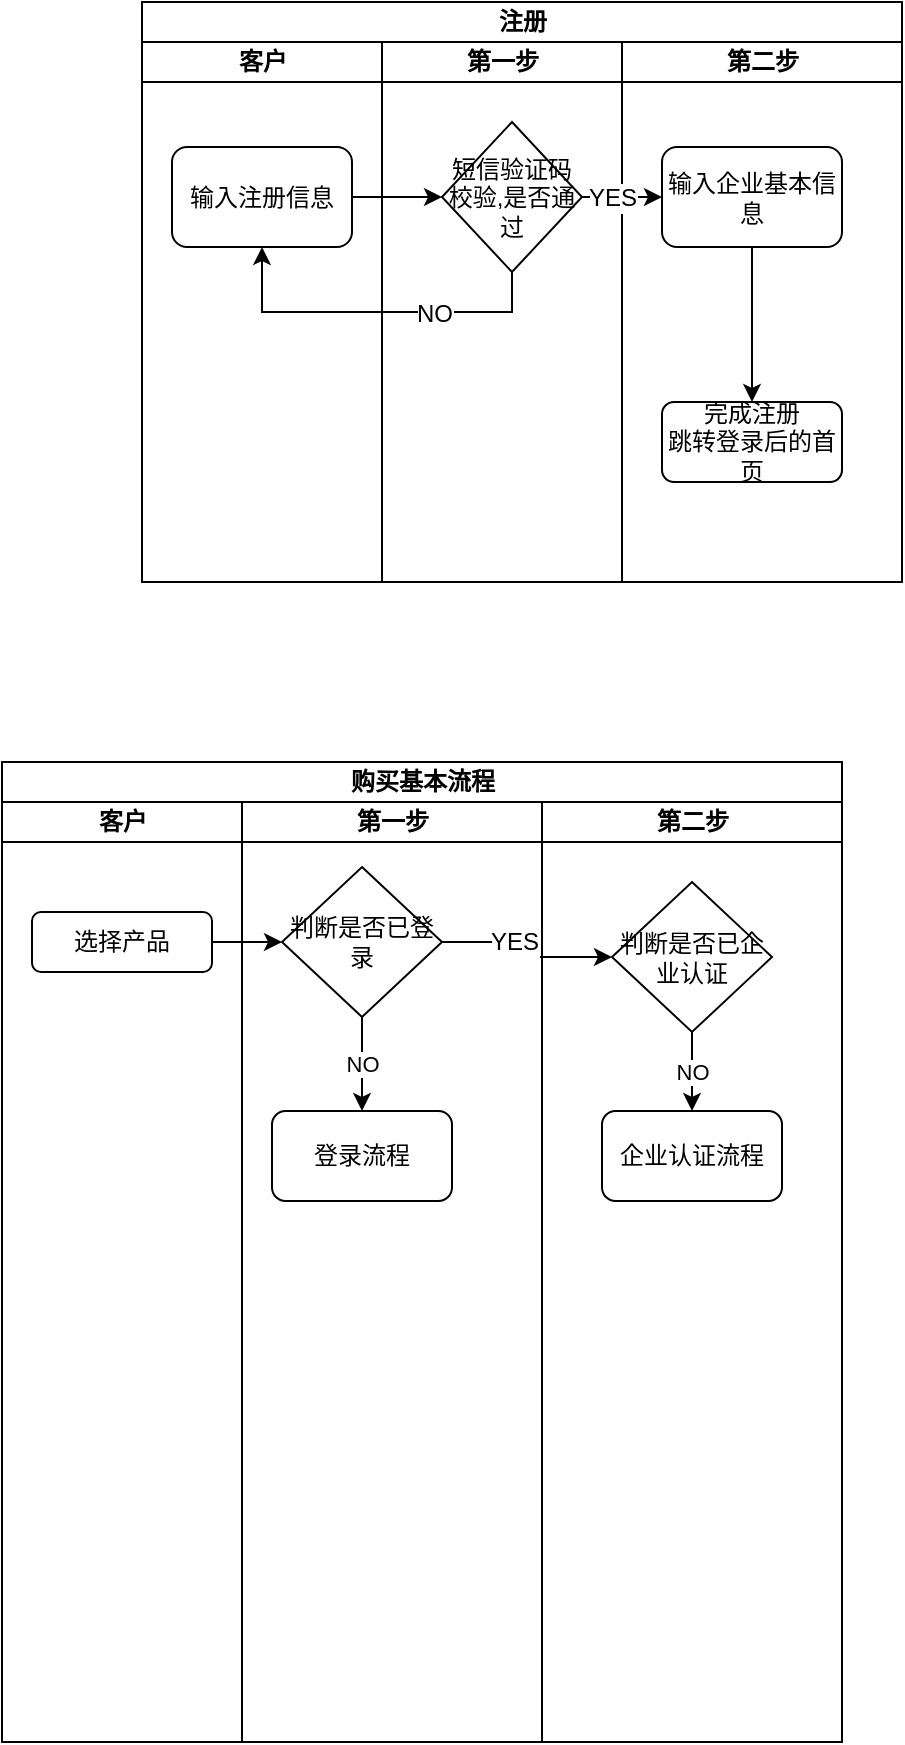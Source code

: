 <mxfile version="12.3.6" type="github" pages="1">
  <diagram id="7Ek2xZR4nPy_wMrCUxnE" name="Page-1">
    <mxGraphModel dx="1020" dy="529" grid="1" gridSize="10" guides="1" tooltips="1" connect="1" arrows="1" fold="1" page="1" pageScale="1" pageWidth="827" pageHeight="1169" math="0" shadow="0">
      <root>
        <mxCell id="0"/>
        <mxCell id="1" parent="0"/>
        <mxCell id="ooyu_5q9b6Pn2j3Tplhq-1" value="注册" style="swimlane;html=1;childLayout=stackLayout;resizeParent=1;resizeParentMax=0;startSize=20;" vertex="1" parent="1">
          <mxGeometry x="220" y="30" width="380" height="290" as="geometry"/>
        </mxCell>
        <mxCell id="ooyu_5q9b6Pn2j3Tplhq-2" value="客户" style="swimlane;html=1;startSize=20;" vertex="1" parent="ooyu_5q9b6Pn2j3Tplhq-1">
          <mxGeometry y="20" width="120" height="270" as="geometry"/>
        </mxCell>
        <mxCell id="ooyu_5q9b6Pn2j3Tplhq-6" value="输入注册信息" style="rounded=1;whiteSpace=wrap;html=1;" vertex="1" parent="ooyu_5q9b6Pn2j3Tplhq-2">
          <mxGeometry x="15" y="52.5" width="90" height="50" as="geometry"/>
        </mxCell>
        <mxCell id="ooyu_5q9b6Pn2j3Tplhq-3" value="第一步" style="swimlane;html=1;startSize=20;" vertex="1" parent="ooyu_5q9b6Pn2j3Tplhq-1">
          <mxGeometry x="120" y="20" width="120" height="270" as="geometry"/>
        </mxCell>
        <mxCell id="ooyu_5q9b6Pn2j3Tplhq-7" value="短信验证码校验,是否通过" style="rhombus;whiteSpace=wrap;html=1;" vertex="1" parent="ooyu_5q9b6Pn2j3Tplhq-3">
          <mxGeometry x="30" y="40" width="70" height="75" as="geometry"/>
        </mxCell>
        <mxCell id="ooyu_5q9b6Pn2j3Tplhq-4" value="第二步" style="swimlane;html=1;startSize=20;" vertex="1" parent="ooyu_5q9b6Pn2j3Tplhq-1">
          <mxGeometry x="240" y="20" width="140" height="270" as="geometry"/>
        </mxCell>
        <mxCell id="ooyu_5q9b6Pn2j3Tplhq-16" style="edgeStyle=orthogonalEdgeStyle;rounded=0;orthogonalLoop=1;jettySize=auto;html=1;entryX=0.5;entryY=0;entryDx=0;entryDy=0;" edge="1" parent="ooyu_5q9b6Pn2j3Tplhq-4" source="ooyu_5q9b6Pn2j3Tplhq-11" target="ooyu_5q9b6Pn2j3Tplhq-15">
          <mxGeometry relative="1" as="geometry"/>
        </mxCell>
        <mxCell id="ooyu_5q9b6Pn2j3Tplhq-11" value="输入企业基本信息" style="rounded=1;whiteSpace=wrap;html=1;" vertex="1" parent="ooyu_5q9b6Pn2j3Tplhq-4">
          <mxGeometry x="20" y="52.5" width="90" height="50" as="geometry"/>
        </mxCell>
        <mxCell id="ooyu_5q9b6Pn2j3Tplhq-15" value="完成注册&lt;br&gt;跳转登录后的首页" style="rounded=1;whiteSpace=wrap;html=1;" vertex="1" parent="ooyu_5q9b6Pn2j3Tplhq-4">
          <mxGeometry x="20" y="180" width="90" height="40" as="geometry"/>
        </mxCell>
        <mxCell id="ooyu_5q9b6Pn2j3Tplhq-8" style="edgeStyle=orthogonalEdgeStyle;rounded=0;orthogonalLoop=1;jettySize=auto;html=1;entryX=0;entryY=0.5;entryDx=0;entryDy=0;" edge="1" parent="ooyu_5q9b6Pn2j3Tplhq-1" source="ooyu_5q9b6Pn2j3Tplhq-6" target="ooyu_5q9b6Pn2j3Tplhq-7">
          <mxGeometry relative="1" as="geometry"/>
        </mxCell>
        <mxCell id="ooyu_5q9b6Pn2j3Tplhq-9" style="edgeStyle=orthogonalEdgeStyle;rounded=0;orthogonalLoop=1;jettySize=auto;html=1;entryX=0.5;entryY=1;entryDx=0;entryDy=0;exitX=0.5;exitY=1;exitDx=0;exitDy=0;" edge="1" parent="ooyu_5q9b6Pn2j3Tplhq-1" source="ooyu_5q9b6Pn2j3Tplhq-7" target="ooyu_5q9b6Pn2j3Tplhq-6">
          <mxGeometry relative="1" as="geometry"/>
        </mxCell>
        <mxCell id="ooyu_5q9b6Pn2j3Tplhq-10" value="NO" style="text;html=1;align=center;verticalAlign=middle;resizable=0;points=[];;labelBackgroundColor=#ffffff;" vertex="1" connectable="0" parent="ooyu_5q9b6Pn2j3Tplhq-9">
          <mxGeometry x="-0.333" y="1" relative="1" as="geometry">
            <mxPoint as="offset"/>
          </mxGeometry>
        </mxCell>
        <mxCell id="ooyu_5q9b6Pn2j3Tplhq-12" style="edgeStyle=orthogonalEdgeStyle;rounded=0;orthogonalLoop=1;jettySize=auto;html=1;entryX=0;entryY=0.5;entryDx=0;entryDy=0;" edge="1" parent="ooyu_5q9b6Pn2j3Tplhq-1" source="ooyu_5q9b6Pn2j3Tplhq-7" target="ooyu_5q9b6Pn2j3Tplhq-11">
          <mxGeometry relative="1" as="geometry"/>
        </mxCell>
        <mxCell id="ooyu_5q9b6Pn2j3Tplhq-13" value="YES" style="text;html=1;align=center;verticalAlign=middle;resizable=0;points=[];;labelBackgroundColor=#ffffff;" vertex="1" connectable="0" parent="ooyu_5q9b6Pn2j3Tplhq-12">
          <mxGeometry x="0.011" y="-5" relative="1" as="geometry">
            <mxPoint x="-5" y="-5" as="offset"/>
          </mxGeometry>
        </mxCell>
        <mxCell id="ooyu_5q9b6Pn2j3Tplhq-18" value="购买基本流程" style="swimlane;html=1;childLayout=stackLayout;resizeParent=1;resizeParentMax=0;startSize=20;" vertex="1" parent="1">
          <mxGeometry x="150" y="410" width="420" height="490" as="geometry"/>
        </mxCell>
        <mxCell id="ooyu_5q9b6Pn2j3Tplhq-19" value="客户" style="swimlane;html=1;startSize=20;" vertex="1" parent="ooyu_5q9b6Pn2j3Tplhq-18">
          <mxGeometry y="20" width="120" height="470" as="geometry"/>
        </mxCell>
        <mxCell id="ooyu_5q9b6Pn2j3Tplhq-23" value="选择产品" style="rounded=1;whiteSpace=wrap;html=1;" vertex="1" parent="ooyu_5q9b6Pn2j3Tplhq-19">
          <mxGeometry x="15" y="55" width="90" height="30" as="geometry"/>
        </mxCell>
        <mxCell id="ooyu_5q9b6Pn2j3Tplhq-20" value="第一步" style="swimlane;html=1;startSize=20;" vertex="1" parent="ooyu_5q9b6Pn2j3Tplhq-18">
          <mxGeometry x="120" y="20" width="150" height="470" as="geometry"/>
        </mxCell>
        <mxCell id="ooyu_5q9b6Pn2j3Tplhq-26" value="NO" style="edgeStyle=orthogonalEdgeStyle;rounded=0;orthogonalLoop=1;jettySize=auto;html=1;" edge="1" parent="ooyu_5q9b6Pn2j3Tplhq-20" source="ooyu_5q9b6Pn2j3Tplhq-24" target="ooyu_5q9b6Pn2j3Tplhq-25">
          <mxGeometry relative="1" as="geometry"/>
        </mxCell>
        <mxCell id="ooyu_5q9b6Pn2j3Tplhq-24" value="判断是否已登录" style="rhombus;whiteSpace=wrap;html=1;" vertex="1" parent="ooyu_5q9b6Pn2j3Tplhq-20">
          <mxGeometry x="20" y="32.5" width="80" height="75" as="geometry"/>
        </mxCell>
        <mxCell id="ooyu_5q9b6Pn2j3Tplhq-25" value="登录流程" style="rounded=1;whiteSpace=wrap;html=1;" vertex="1" parent="ooyu_5q9b6Pn2j3Tplhq-20">
          <mxGeometry x="15" y="154.5" width="90" height="45" as="geometry"/>
        </mxCell>
        <mxCell id="ooyu_5q9b6Pn2j3Tplhq-31" value="第二步" style="swimlane;html=1;startSize=20;" vertex="1" parent="ooyu_5q9b6Pn2j3Tplhq-18">
          <mxGeometry x="270" y="20" width="150" height="470" as="geometry"/>
        </mxCell>
        <mxCell id="ooyu_5q9b6Pn2j3Tplhq-36" value="企业认证流程" style="rounded=1;whiteSpace=wrap;html=1;" vertex="1" parent="ooyu_5q9b6Pn2j3Tplhq-31">
          <mxGeometry x="30" y="154.5" width="90" height="45" as="geometry"/>
        </mxCell>
        <mxCell id="ooyu_5q9b6Pn2j3Tplhq-39" value="判断是否已企业认证" style="rhombus;whiteSpace=wrap;html=1;" vertex="1" parent="ooyu_5q9b6Pn2j3Tplhq-31">
          <mxGeometry x="35" y="40" width="80" height="75" as="geometry"/>
        </mxCell>
        <mxCell id="ooyu_5q9b6Pn2j3Tplhq-41" value="NO" style="edgeStyle=orthogonalEdgeStyle;rounded=0;orthogonalLoop=1;jettySize=auto;html=1;entryX=0.5;entryY=0;entryDx=0;entryDy=0;" edge="1" parent="ooyu_5q9b6Pn2j3Tplhq-31" source="ooyu_5q9b6Pn2j3Tplhq-39" target="ooyu_5q9b6Pn2j3Tplhq-36">
          <mxGeometry relative="1" as="geometry">
            <mxPoint x="75" y="150" as="targetPoint"/>
          </mxGeometry>
        </mxCell>
        <mxCell id="ooyu_5q9b6Pn2j3Tplhq-27" style="edgeStyle=orthogonalEdgeStyle;rounded=0;orthogonalLoop=1;jettySize=auto;html=1;entryX=0;entryY=0.5;entryDx=0;entryDy=0;" edge="1" parent="ooyu_5q9b6Pn2j3Tplhq-18" source="ooyu_5q9b6Pn2j3Tplhq-23" target="ooyu_5q9b6Pn2j3Tplhq-24">
          <mxGeometry relative="1" as="geometry"/>
        </mxCell>
        <mxCell id="ooyu_5q9b6Pn2j3Tplhq-29" style="edgeStyle=orthogonalEdgeStyle;rounded=0;orthogonalLoop=1;jettySize=auto;html=1;entryX=0;entryY=0.5;entryDx=0;entryDy=0;" edge="1" parent="ooyu_5q9b6Pn2j3Tplhq-18" source="ooyu_5q9b6Pn2j3Tplhq-24" target="ooyu_5q9b6Pn2j3Tplhq-39">
          <mxGeometry relative="1" as="geometry">
            <mxPoint x="300" y="92.667" as="targetPoint"/>
          </mxGeometry>
        </mxCell>
        <mxCell id="ooyu_5q9b6Pn2j3Tplhq-38" value="YES" style="text;html=1;align=center;verticalAlign=middle;resizable=0;points=[];;labelBackgroundColor=#ffffff;" vertex="1" connectable="0" parent="ooyu_5q9b6Pn2j3Tplhq-29">
          <mxGeometry x="-0.23" relative="1" as="geometry">
            <mxPoint as="offset"/>
          </mxGeometry>
        </mxCell>
      </root>
    </mxGraphModel>
  </diagram>
</mxfile>
